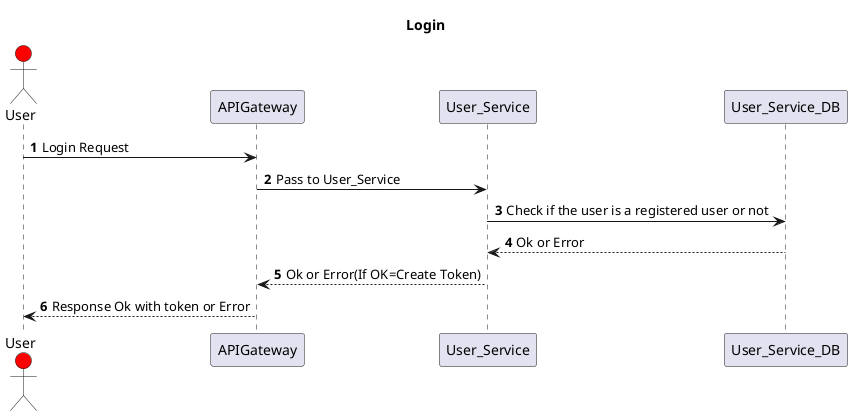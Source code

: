 @startuml login
title Login
autonumber
actor User #Red
participant APIGateway
participant User_Service
participant User_Service_DB
User -> APIGateway: Login Request
APIGateway -> User_Service:Pass to User_Service
User_Service -> User_Service_DB: Check if the user is a registered user or not
User_Service_DB --> User_Service: Ok or Error
User_Service --> APIGateway: Ok or Error(If OK=Create Token)
APIGateway --> User: Response Ok with token or Error
@enduml